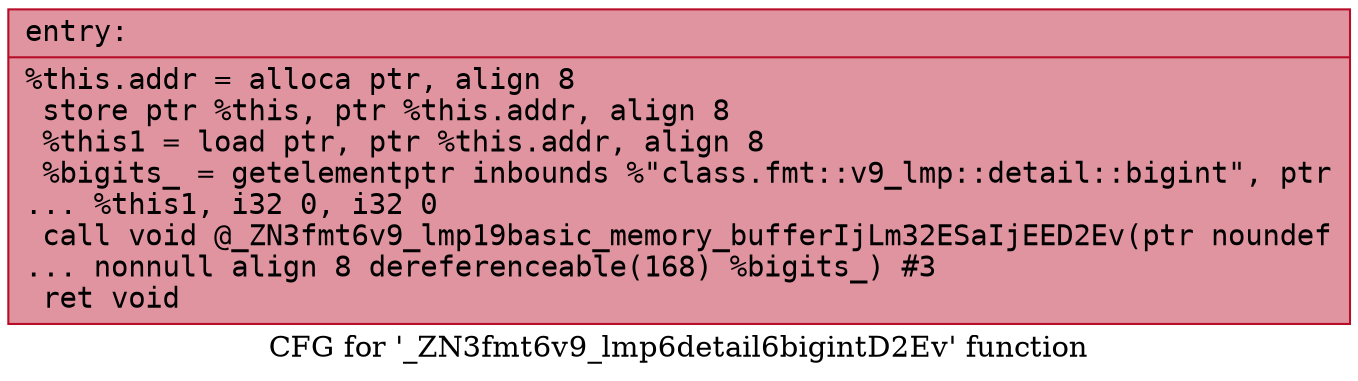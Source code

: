 digraph "CFG for '_ZN3fmt6v9_lmp6detail6bigintD2Ev' function" {
	label="CFG for '_ZN3fmt6v9_lmp6detail6bigintD2Ev' function";

	Node0x556bfec52f30 [shape=record,color="#b70d28ff", style=filled, fillcolor="#b70d2870" fontname="Courier",label="{entry:\l|  %this.addr = alloca ptr, align 8\l  store ptr %this, ptr %this.addr, align 8\l  %this1 = load ptr, ptr %this.addr, align 8\l  %bigits_ = getelementptr inbounds %\"class.fmt::v9_lmp::detail::bigint\", ptr\l... %this1, i32 0, i32 0\l  call void @_ZN3fmt6v9_lmp19basic_memory_bufferIjLm32ESaIjEED2Ev(ptr noundef\l... nonnull align 8 dereferenceable(168) %bigits_) #3\l  ret void\l}"];
}
